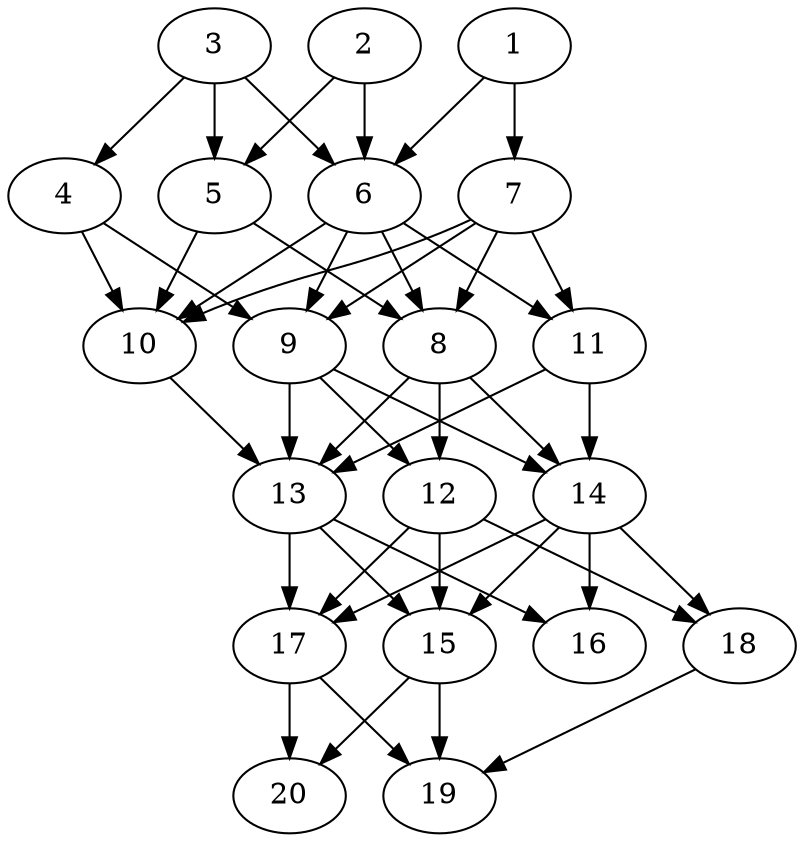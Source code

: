 // DAG automatically generated by daggen at Thu Oct  3 13:58:42 2019
// ./daggen --dot -n 20 --ccr 0.3 --fat 0.5 --regular 0.9 --density 0.9 --mindata 5242880 --maxdata 52428800 
digraph G {
  1 [size="85797547", alpha="0.19", expect_size="25739264"] 
  1 -> 6 [size ="25739264"]
  1 -> 7 [size ="25739264"]
  2 [size="69771947", alpha="0.18", expect_size="20931584"] 
  2 -> 5 [size ="20931584"]
  2 -> 6 [size ="20931584"]
  3 [size="60600320", alpha="0.07", expect_size="18180096"] 
  3 -> 4 [size ="18180096"]
  3 -> 5 [size ="18180096"]
  3 -> 6 [size ="18180096"]
  4 [size="96672427", alpha="0.08", expect_size="29001728"] 
  4 -> 9 [size ="29001728"]
  4 -> 10 [size ="29001728"]
  5 [size="94638080", alpha="0.04", expect_size="28391424"] 
  5 -> 8 [size ="28391424"]
  5 -> 10 [size ="28391424"]
  6 [size="120412160", alpha="0.09", expect_size="36123648"] 
  6 -> 8 [size ="36123648"]
  6 -> 9 [size ="36123648"]
  6 -> 10 [size ="36123648"]
  6 -> 11 [size ="36123648"]
  7 [size="44503040", alpha="0.07", expect_size="13350912"] 
  7 -> 8 [size ="13350912"]
  7 -> 9 [size ="13350912"]
  7 -> 10 [size ="13350912"]
  7 -> 11 [size ="13350912"]
  8 [size="116517547", alpha="0.08", expect_size="34955264"] 
  8 -> 12 [size ="34955264"]
  8 -> 13 [size ="34955264"]
  8 -> 14 [size ="34955264"]
  9 [size="142960640", alpha="0.07", expect_size="42888192"] 
  9 -> 12 [size ="42888192"]
  9 -> 13 [size ="42888192"]
  9 -> 14 [size ="42888192"]
  10 [size="97447253", alpha="0.18", expect_size="29234176"] 
  10 -> 13 [size ="29234176"]
  11 [size="47162027", alpha="0.09", expect_size="14148608"] 
  11 -> 13 [size ="14148608"]
  11 -> 14 [size ="14148608"]
  12 [size="35778560", alpha="0.15", expect_size="10733568"] 
  12 -> 15 [size ="10733568"]
  12 -> 17 [size ="10733568"]
  12 -> 18 [size ="10733568"]
  13 [size="19165867", alpha="0.06", expect_size="5749760"] 
  13 -> 15 [size ="5749760"]
  13 -> 16 [size ="5749760"]
  13 -> 17 [size ="5749760"]
  14 [size="74905600", alpha="0.01", expect_size="22471680"] 
  14 -> 15 [size ="22471680"]
  14 -> 16 [size ="22471680"]
  14 -> 17 [size ="22471680"]
  14 -> 18 [size ="22471680"]
  15 [size="135041707", alpha="0.20", expect_size="40512512"] 
  15 -> 19 [size ="40512512"]
  15 -> 20 [size ="40512512"]
  16 [size="168028160", alpha="0.05", expect_size="50408448"] 
  17 [size="80530773", alpha="0.05", expect_size="24159232"] 
  17 -> 19 [size ="24159232"]
  17 -> 20 [size ="24159232"]
  18 [size="138383360", alpha="0.04", expect_size="41515008"] 
  18 -> 19 [size ="41515008"]
  19 [size="42506240", alpha="0.07", expect_size="12751872"] 
  20 [size="94300160", alpha="0.14", expect_size="28290048"] 
}
